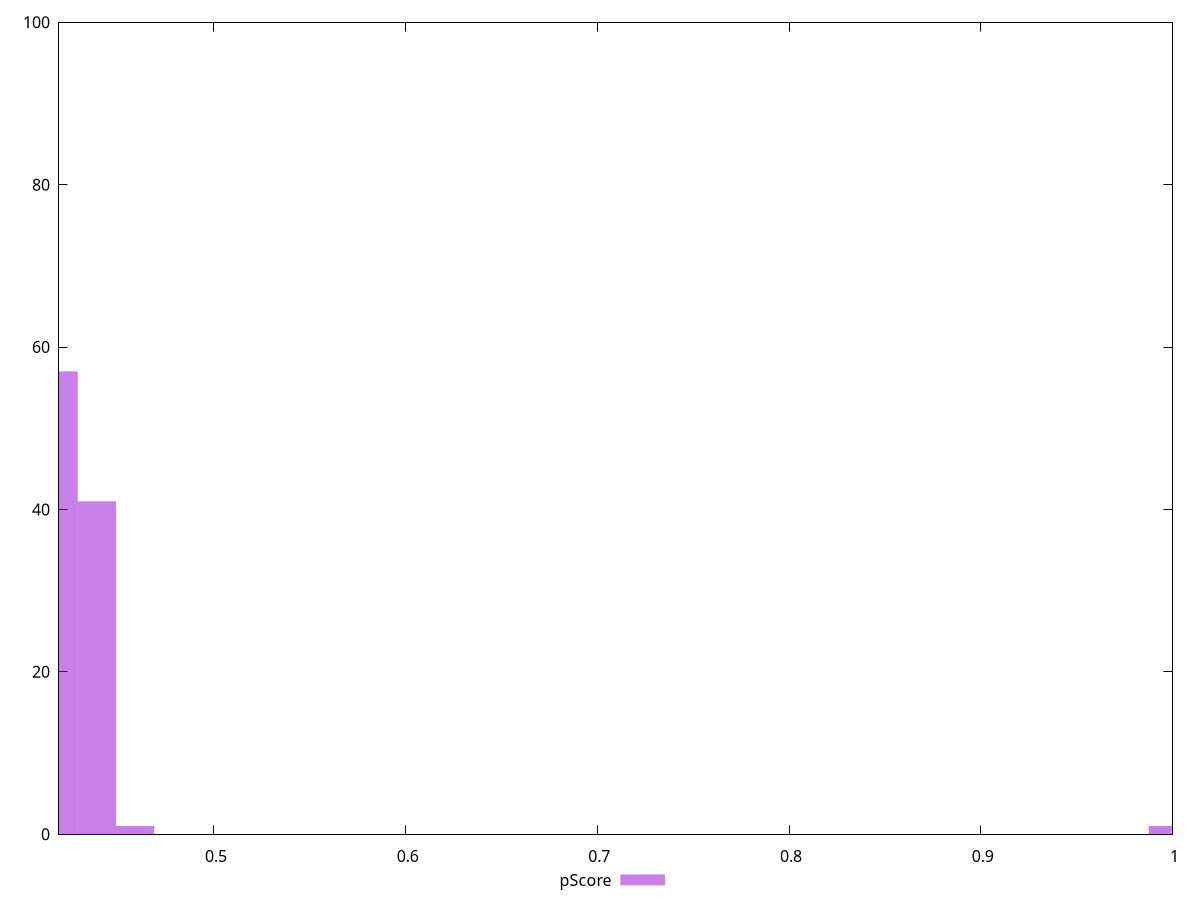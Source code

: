 reset

$pScore <<EOF
0.9975831094840573 1
0.418984905983304 57
0.43893656817298515 41
0.4588882303626663 1
EOF

set key outside below
set boxwidth 0.019951662189681144
set xrange [0.41917647058823526:1]
set yrange [0:100]
set trange [0:100]
set style fill transparent solid 0.5 noborder
set terminal svg size 640, 490 enhanced background rgb 'white'
set output "report_00025_2021-02-22T21:38:55.199Z/uses-rel-preload/samples/pages+cached/pScore/histogram.svg"

plot $pScore title "pScore" with boxes

reset

